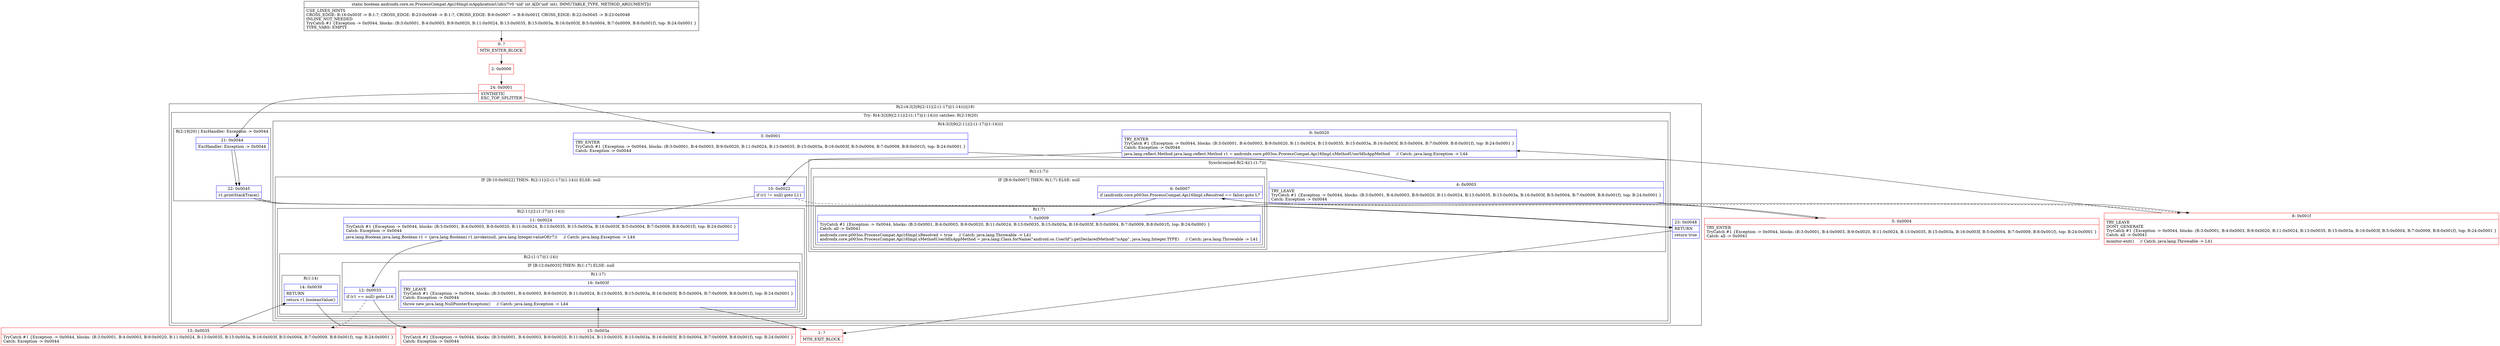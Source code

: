 digraph "CFG forandroidx.core.os.ProcessCompat.Api16Impl.isApplicationUid(I)Z" {
subgraph cluster_Region_1638255105 {
label = "R(2:(4:3|3|9|(2:11|(2:(1:17)|(1:14))))|18)";
node [shape=record,color=blue];
subgraph cluster_TryCatchRegion_2098222489 {
label = "Try: R(4:3|3|9|(2:11|(2:(1:17)|(1:14)))) catches: R(2:19|20)";
node [shape=record,color=blue];
subgraph cluster_Region_590366459 {
label = "R(4:3|3|9|(2:11|(2:(1:17)|(1:14))))";
node [shape=record,color=blue];
Node_3 [shape=record,label="{3\:\ 0x0001|TRY_ENTER\lTryCatch #1 \{Exception \-\> 0x0044, blocks: (B:3:0x0001, B:4:0x0003, B:9:0x0020, B:11:0x0024, B:13:0x0035, B:15:0x003a, B:16:0x003f, B:5:0x0004, B:7:0x0009, B:8:0x001f), top: B:24:0x0001 \}\lCatch: Exception \-\> 0x0044\l}"];
subgraph cluster_SynchronizedRegion_1058374767 {
label = "Synchronized:R(2:4|(1:(1:7)))";
node [shape=record,color=blue];
Node_4 [shape=record,label="{4\:\ 0x0003|TRY_LEAVE\lTryCatch #1 \{Exception \-\> 0x0044, blocks: (B:3:0x0001, B:4:0x0003, B:9:0x0020, B:11:0x0024, B:13:0x0035, B:15:0x003a, B:16:0x003f, B:5:0x0004, B:7:0x0009, B:8:0x001f), top: B:24:0x0001 \}\lCatch: Exception \-\> 0x0044\l}"];
subgraph cluster_Region_132191002 {
label = "R(1:(1:7))";
node [shape=record,color=blue];
subgraph cluster_IfRegion_1213932581 {
label = "IF [B:6:0x0007] THEN: R(1:7) ELSE: null";
node [shape=record,color=blue];
Node_6 [shape=record,label="{6\:\ 0x0007|if (androidx.core.p003os.ProcessCompat.Api16Impl.sResolved == false) goto L7\l}"];
subgraph cluster_Region_932711466 {
label = "R(1:7)";
node [shape=record,color=blue];
Node_7 [shape=record,label="{7\:\ 0x0009|TryCatch #1 \{Exception \-\> 0x0044, blocks: (B:3:0x0001, B:4:0x0003, B:9:0x0020, B:11:0x0024, B:13:0x0035, B:15:0x003a, B:16:0x003f, B:5:0x0004, B:7:0x0009, B:8:0x001f), top: B:24:0x0001 \}\lCatch: all \-\> 0x0041\l|androidx.core.p003os.ProcessCompat.Api16Impl.sResolved = true     \/\/ Catch: java.lang.Throwable \-\> L41\landroidx.core.p003os.ProcessCompat.Api16Impl.sMethodUserIdIsAppMethod = java.lang.Class.forName(\"android.os.UserId\").getDeclaredMethod(\"isApp\", java.lang.Integer.TYPE)     \/\/ Catch: java.lang.Throwable \-\> L41\l}"];
}
}
}
}
Node_9 [shape=record,label="{9\:\ 0x0020|TRY_ENTER\lTryCatch #1 \{Exception \-\> 0x0044, blocks: (B:3:0x0001, B:4:0x0003, B:9:0x0020, B:11:0x0024, B:13:0x0035, B:15:0x003a, B:16:0x003f, B:5:0x0004, B:7:0x0009, B:8:0x001f), top: B:24:0x0001 \}\lCatch: Exception \-\> 0x0044\l|java.lang.reflect.Method java.lang.reflect.Method r1 = androidx.core.p003os.ProcessCompat.Api16Impl.sMethodUserIdIsAppMethod     \/\/ Catch: java.lang.Exception \-\> L44\l}"];
subgraph cluster_IfRegion_110151905 {
label = "IF [B:10:0x0022] THEN: R(2:11|(2:(1:17)|(1:14))) ELSE: null";
node [shape=record,color=blue];
Node_10 [shape=record,label="{10\:\ 0x0022|if (r1 != null) goto L11\l}"];
subgraph cluster_Region_2050864743 {
label = "R(2:11|(2:(1:17)|(1:14)))";
node [shape=record,color=blue];
Node_11 [shape=record,label="{11\:\ 0x0024|TryCatch #1 \{Exception \-\> 0x0044, blocks: (B:3:0x0001, B:4:0x0003, B:9:0x0020, B:11:0x0024, B:13:0x0035, B:15:0x003a, B:16:0x003f, B:5:0x0004, B:7:0x0009, B:8:0x001f), top: B:24:0x0001 \}\lCatch: Exception \-\> 0x0044\l|java.lang.Boolean java.lang.Boolean r1 = (java.lang.Boolean) r1.invoke(null, java.lang.Integer.valueOf(r7))     \/\/ Catch: java.lang.Exception \-\> L44\l}"];
subgraph cluster_Region_616415306 {
label = "R(2:(1:17)|(1:14))";
node [shape=record,color=blue];
subgraph cluster_IfRegion_1156613310 {
label = "IF [B:12:0x0033] THEN: R(1:17) ELSE: null";
node [shape=record,color=blue];
Node_12 [shape=record,label="{12\:\ 0x0033|if (r1 == null) goto L16\l}"];
subgraph cluster_Region_734756356 {
label = "R(1:17)";
node [shape=record,color=blue];
Node_16 [shape=record,label="{16\:\ 0x003f|TRY_LEAVE\lTryCatch #1 \{Exception \-\> 0x0044, blocks: (B:3:0x0001, B:4:0x0003, B:9:0x0020, B:11:0x0024, B:13:0x0035, B:15:0x003a, B:16:0x003f, B:5:0x0004, B:7:0x0009, B:8:0x001f), top: B:24:0x0001 \}\lCatch: Exception \-\> 0x0044\l|throw new java.lang.NullPointerException()     \/\/ Catch: java.lang.Exception \-\> L44\l}"];
}
}
subgraph cluster_Region_1700136261 {
label = "R(1:14)";
node [shape=record,color=blue];
Node_14 [shape=record,label="{14\:\ 0x0039|RETURN\l|return r1.booleanValue()\l}"];
}
}
}
}
}
subgraph cluster_Region_975179092 {
label = "R(2:19|20) | ExcHandler: Exception \-\> 0x0044\l";
node [shape=record,color=blue];
Node_21 [shape=record,label="{21\:\ 0x0044|ExcHandler: Exception \-\> 0x0044\l}"];
Node_22 [shape=record,label="{22\:\ 0x0045|r1.printStackTrace()\l}"];
}
}
Node_23 [shape=record,label="{23\:\ 0x0048|RETURN\l|return true\l}"];
}
subgraph cluster_Region_975179092 {
label = "R(2:19|20) | ExcHandler: Exception \-\> 0x0044\l";
node [shape=record,color=blue];
Node_21 [shape=record,label="{21\:\ 0x0044|ExcHandler: Exception \-\> 0x0044\l}"];
Node_22 [shape=record,label="{22\:\ 0x0045|r1.printStackTrace()\l}"];
}
Node_0 [shape=record,color=red,label="{0\:\ ?|MTH_ENTER_BLOCK\l}"];
Node_2 [shape=record,color=red,label="{2\:\ 0x0000}"];
Node_24 [shape=record,color=red,label="{24\:\ 0x0001|SYNTHETIC\lEXC_TOP_SPLITTER\l}"];
Node_5 [shape=record,color=red,label="{5\:\ 0x0004|TRY_ENTER\lTryCatch #1 \{Exception \-\> 0x0044, blocks: (B:3:0x0001, B:4:0x0003, B:9:0x0020, B:11:0x0024, B:13:0x0035, B:15:0x003a, B:16:0x003f, B:5:0x0004, B:7:0x0009, B:8:0x001f), top: B:24:0x0001 \}\lCatch: all \-\> 0x0041\l}"];
Node_8 [shape=record,color=red,label="{8\:\ 0x001f|TRY_LEAVE\lDONT_GENERATE\lTryCatch #1 \{Exception \-\> 0x0044, blocks: (B:3:0x0001, B:4:0x0003, B:9:0x0020, B:11:0x0024, B:13:0x0035, B:15:0x003a, B:16:0x003f, B:5:0x0004, B:7:0x0009, B:8:0x001f), top: B:24:0x0001 \}\lCatch: all \-\> 0x0041\l|monitor\-exit()     \/\/ Catch: java.lang.Throwable \-\> L41\l}"];
Node_13 [shape=record,color=red,label="{13\:\ 0x0035|TryCatch #1 \{Exception \-\> 0x0044, blocks: (B:3:0x0001, B:4:0x0003, B:9:0x0020, B:11:0x0024, B:13:0x0035, B:15:0x003a, B:16:0x003f, B:5:0x0004, B:7:0x0009, B:8:0x001f), top: B:24:0x0001 \}\lCatch: Exception \-\> 0x0044\l}"];
Node_1 [shape=record,color=red,label="{1\:\ ?|MTH_EXIT_BLOCK\l}"];
Node_15 [shape=record,color=red,label="{15\:\ 0x003a|TryCatch #1 \{Exception \-\> 0x0044, blocks: (B:3:0x0001, B:4:0x0003, B:9:0x0020, B:11:0x0024, B:13:0x0035, B:15:0x003a, B:16:0x003f, B:5:0x0004, B:7:0x0009, B:8:0x001f), top: B:24:0x0001 \}\lCatch: Exception \-\> 0x0044\l}"];
MethodNode[shape=record,label="{static boolean androidx.core.os.ProcessCompat.Api16Impl.isApplicationUid((r7v0 'uid' int A[D('uid' int), IMMUTABLE_TYPE, METHOD_ARGUMENT]))  | USE_LINES_HINTS\lCROSS_EDGE: B:16:0x003f \-\> B:1:?, CROSS_EDGE: B:23:0x0048 \-\> B:1:?, CROSS_EDGE: B:6:0x0007 \-\> B:8:0x001f, CROSS_EDGE: B:22:0x0045 \-\> B:23:0x0048\lINLINE_NOT_NEEDED\lTryCatch #1 \{Exception \-\> 0x0044, blocks: (B:3:0x0001, B:4:0x0003, B:9:0x0020, B:11:0x0024, B:13:0x0035, B:15:0x003a, B:16:0x003f, B:5:0x0004, B:7:0x0009, B:8:0x001f), top: B:24:0x0001 \}\lTYPE_VARS: EMPTY\l}"];
MethodNode -> Node_0;Node_3 -> Node_4;
Node_4 -> Node_5;
Node_6 -> Node_7;
Node_6 -> Node_8[style=dashed];
Node_7 -> Node_8;
Node_9 -> Node_10;
Node_10 -> Node_11;
Node_10 -> Node_23[style=dashed];
Node_11 -> Node_12;
Node_12 -> Node_13[style=dashed];
Node_12 -> Node_15;
Node_16 -> Node_1;
Node_14 -> Node_1;
Node_21 -> Node_22;
Node_22 -> Node_23;
Node_23 -> Node_1;
Node_21 -> Node_22;
Node_22 -> Node_23;
Node_0 -> Node_2;
Node_2 -> Node_24;
Node_24 -> Node_3;
Node_24 -> Node_21;
Node_5 -> Node_6;
Node_8 -> Node_9;
Node_13 -> Node_14;
Node_15 -> Node_16;
}

